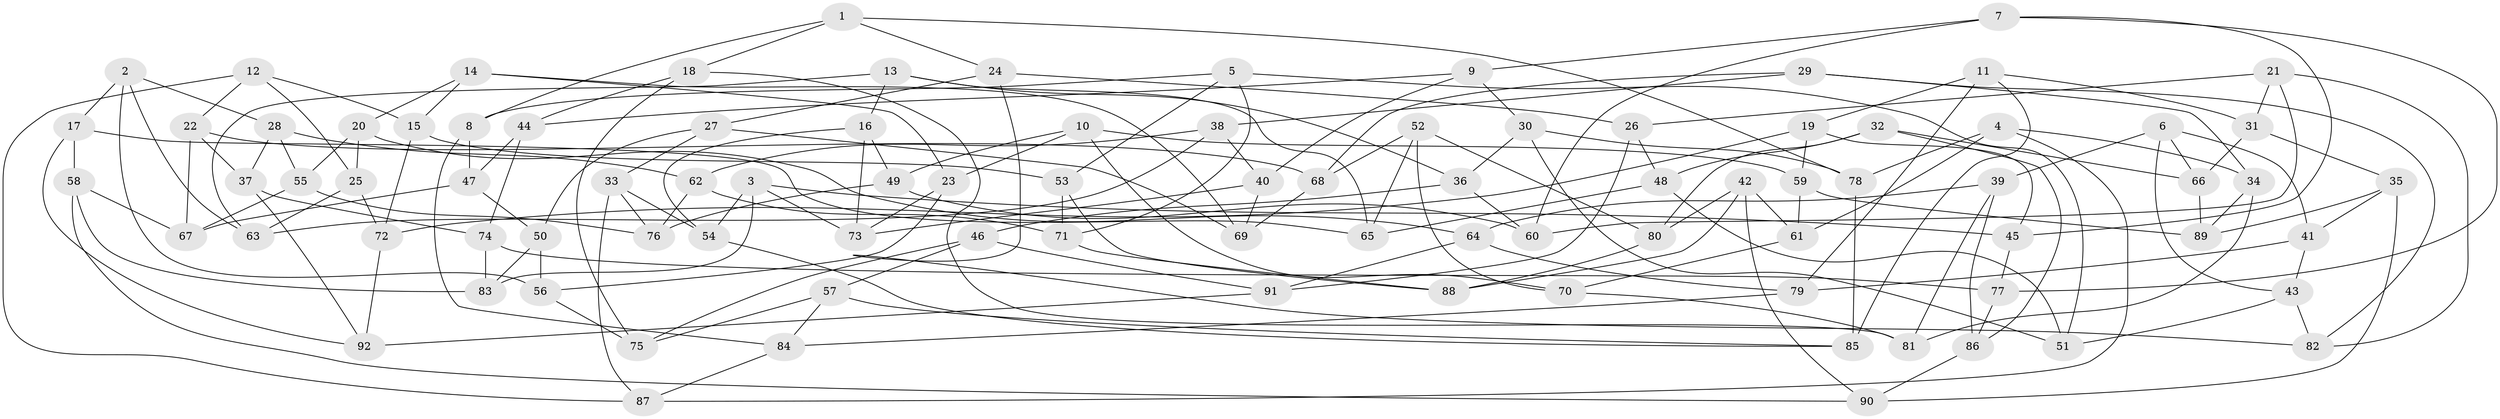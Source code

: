 // Generated by graph-tools (version 1.1) at 2025/26/03/09/25 03:26:54]
// undirected, 92 vertices, 184 edges
graph export_dot {
graph [start="1"]
  node [color=gray90,style=filled];
  1;
  2;
  3;
  4;
  5;
  6;
  7;
  8;
  9;
  10;
  11;
  12;
  13;
  14;
  15;
  16;
  17;
  18;
  19;
  20;
  21;
  22;
  23;
  24;
  25;
  26;
  27;
  28;
  29;
  30;
  31;
  32;
  33;
  34;
  35;
  36;
  37;
  38;
  39;
  40;
  41;
  42;
  43;
  44;
  45;
  46;
  47;
  48;
  49;
  50;
  51;
  52;
  53;
  54;
  55;
  56;
  57;
  58;
  59;
  60;
  61;
  62;
  63;
  64;
  65;
  66;
  67;
  68;
  69;
  70;
  71;
  72;
  73;
  74;
  75;
  76;
  77;
  78;
  79;
  80;
  81;
  82;
  83;
  84;
  85;
  86;
  87;
  88;
  89;
  90;
  91;
  92;
  1 -- 78;
  1 -- 8;
  1 -- 18;
  1 -- 24;
  2 -- 56;
  2 -- 63;
  2 -- 17;
  2 -- 28;
  3 -- 73;
  3 -- 45;
  3 -- 83;
  3 -- 54;
  4 -- 61;
  4 -- 78;
  4 -- 34;
  4 -- 87;
  5 -- 53;
  5 -- 51;
  5 -- 71;
  5 -- 8;
  6 -- 43;
  6 -- 66;
  6 -- 39;
  6 -- 41;
  7 -- 9;
  7 -- 60;
  7 -- 45;
  7 -- 77;
  8 -- 47;
  8 -- 84;
  9 -- 40;
  9 -- 30;
  9 -- 44;
  10 -- 59;
  10 -- 70;
  10 -- 49;
  10 -- 23;
  11 -- 19;
  11 -- 79;
  11 -- 85;
  11 -- 31;
  12 -- 25;
  12 -- 15;
  12 -- 22;
  12 -- 87;
  13 -- 65;
  13 -- 63;
  13 -- 16;
  13 -- 36;
  14 -- 15;
  14 -- 23;
  14 -- 69;
  14 -- 20;
  15 -- 72;
  15 -- 53;
  16 -- 73;
  16 -- 49;
  16 -- 54;
  17 -- 65;
  17 -- 58;
  17 -- 92;
  18 -- 81;
  18 -- 75;
  18 -- 44;
  19 -- 59;
  19 -- 72;
  19 -- 45;
  20 -- 64;
  20 -- 55;
  20 -- 25;
  21 -- 60;
  21 -- 82;
  21 -- 26;
  21 -- 31;
  22 -- 68;
  22 -- 37;
  22 -- 67;
  23 -- 73;
  23 -- 56;
  24 -- 82;
  24 -- 27;
  24 -- 26;
  25 -- 72;
  25 -- 63;
  26 -- 48;
  26 -- 91;
  27 -- 33;
  27 -- 50;
  27 -- 69;
  28 -- 37;
  28 -- 62;
  28 -- 55;
  29 -- 82;
  29 -- 68;
  29 -- 38;
  29 -- 34;
  30 -- 51;
  30 -- 36;
  30 -- 78;
  31 -- 66;
  31 -- 35;
  32 -- 66;
  32 -- 80;
  32 -- 86;
  32 -- 48;
  33 -- 87;
  33 -- 76;
  33 -- 54;
  34 -- 81;
  34 -- 89;
  35 -- 90;
  35 -- 89;
  35 -- 41;
  36 -- 46;
  36 -- 60;
  37 -- 92;
  37 -- 74;
  38 -- 40;
  38 -- 63;
  38 -- 62;
  39 -- 64;
  39 -- 81;
  39 -- 86;
  40 -- 69;
  40 -- 73;
  41 -- 43;
  41 -- 79;
  42 -- 90;
  42 -- 61;
  42 -- 80;
  42 -- 88;
  43 -- 51;
  43 -- 82;
  44 -- 74;
  44 -- 47;
  45 -- 77;
  46 -- 57;
  46 -- 91;
  46 -- 75;
  47 -- 67;
  47 -- 50;
  48 -- 65;
  48 -- 51;
  49 -- 76;
  49 -- 60;
  50 -- 56;
  50 -- 83;
  52 -- 80;
  52 -- 68;
  52 -- 65;
  52 -- 70;
  53 -- 71;
  53 -- 88;
  54 -- 85;
  55 -- 67;
  55 -- 76;
  56 -- 75;
  57 -- 75;
  57 -- 84;
  57 -- 85;
  58 -- 83;
  58 -- 90;
  58 -- 67;
  59 -- 89;
  59 -- 61;
  61 -- 70;
  62 -- 71;
  62 -- 76;
  64 -- 79;
  64 -- 91;
  66 -- 89;
  68 -- 69;
  70 -- 81;
  71 -- 88;
  72 -- 92;
  74 -- 77;
  74 -- 83;
  77 -- 86;
  78 -- 85;
  79 -- 84;
  80 -- 88;
  84 -- 87;
  86 -- 90;
  91 -- 92;
}
